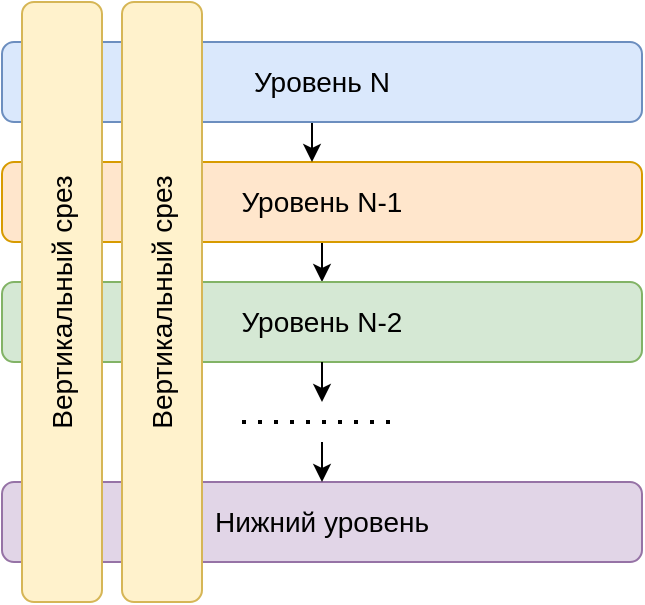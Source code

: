 <mxfile version="14.5.1" type="device"><diagram name="Page-1" id="38b20595-45e3-9b7f-d5ca-b57f44c5b66d"><mxGraphModel dx="1069" dy="612" grid="1" gridSize="10" guides="1" tooltips="1" connect="1" arrows="1" fold="1" page="1" pageScale="1" pageWidth="1100" pageHeight="850" background="#ffffff" math="0" shadow="0"><root><mxCell id="0"/><mxCell id="1" parent="0"/><mxCell id="j3oBvAermCx5UlKC5QvB-13" style="edgeStyle=orthogonalEdgeStyle;rounded=0;orthogonalLoop=1;jettySize=auto;html=1;exitX=0.5;exitY=1;exitDx=0;exitDy=0;entryX=0.5;entryY=0;entryDx=0;entryDy=0;" edge="1" parent="1" source="j3oBvAermCx5UlKC5QvB-14" target="j3oBvAermCx5UlKC5QvB-15"><mxGeometry relative="1" as="geometry"/></mxCell><mxCell id="j3oBvAermCx5UlKC5QvB-14" value="&lt;font style=&quot;font-size: 14px&quot;&gt;Уровень N-1&lt;/font&gt;" style="rounded=1;whiteSpace=wrap;html=1;fillColor=#ffe6cc;strokeColor=#d79b00;" vertex="1" parent="1"><mxGeometry x="10" y="90" width="320" height="40" as="geometry"/></mxCell><mxCell id="j3oBvAermCx5UlKC5QvB-15" value="&lt;span style=&quot;font-size: 14px&quot;&gt;Уровень N-2&lt;/span&gt;" style="rounded=1;whiteSpace=wrap;html=1;fillColor=#d5e8d4;strokeColor=#82b366;" vertex="1" parent="1"><mxGeometry x="10" y="150" width="320" height="40" as="geometry"/></mxCell><mxCell id="j3oBvAermCx5UlKC5QvB-16" value="&lt;span style=&quot;font-size: 14px&quot;&gt;Нижний уровень&lt;/span&gt;" style="rounded=1;whiteSpace=wrap;html=1;fillColor=#e1d5e7;strokeColor=#9673a6;" vertex="1" parent="1"><mxGeometry x="10" y="250" width="320" height="40" as="geometry"/></mxCell><mxCell id="j3oBvAermCx5UlKC5QvB-17" style="edgeStyle=orthogonalEdgeStyle;rounded=0;orthogonalLoop=1;jettySize=auto;html=1;exitX=0.5;exitY=1;exitDx=0;exitDy=0;" edge="1" parent="1" source="j3oBvAermCx5UlKC5QvB-15"><mxGeometry relative="1" as="geometry"><mxPoint x="175" y="140" as="sourcePoint"/><mxPoint x="170" y="210" as="targetPoint"/></mxGeometry></mxCell><mxCell id="j3oBvAermCx5UlKC5QvB-18" style="edgeStyle=orthogonalEdgeStyle;rounded=0;orthogonalLoop=1;jettySize=auto;html=1;entryX=0.5;entryY=0;entryDx=0;entryDy=0;" edge="1" parent="1" target="j3oBvAermCx5UlKC5QvB-16"><mxGeometry relative="1" as="geometry"><mxPoint x="170" y="230" as="sourcePoint"/><mxPoint x="175" y="220" as="targetPoint"/></mxGeometry></mxCell><mxCell id="j3oBvAermCx5UlKC5QvB-19" value="" style="endArrow=none;dashed=1;html=1;dashPattern=1 3;strokeWidth=2;" edge="1" parent="1"><mxGeometry width="50" height="50" relative="1" as="geometry"><mxPoint x="130" y="220.0" as="sourcePoint"/><mxPoint x="210" y="220.0" as="targetPoint"/></mxGeometry></mxCell><mxCell id="j3oBvAermCx5UlKC5QvB-20" style="edgeStyle=orthogonalEdgeStyle;rounded=0;orthogonalLoop=1;jettySize=auto;html=1;exitX=0.5;exitY=1;exitDx=0;exitDy=0;" edge="1" parent="1" source="j3oBvAermCx5UlKC5QvB-21"><mxGeometry relative="1" as="geometry"><mxPoint x="165" y="90" as="targetPoint"/></mxGeometry></mxCell><mxCell id="j3oBvAermCx5UlKC5QvB-21" value="&lt;font style=&quot;font-size: 14px&quot;&gt;Уровень N&lt;/font&gt;" style="rounded=1;whiteSpace=wrap;html=1;fillColor=#dae8fc;strokeColor=#6c8ebf;" vertex="1" parent="1"><mxGeometry x="10" y="30" width="320" height="40" as="geometry"/></mxCell><mxCell id="j3oBvAermCx5UlKC5QvB-22" value="" style="rounded=1;whiteSpace=wrap;html=1;fillColor=#fff2cc;strokeColor=#d6b656;" vertex="1" parent="1"><mxGeometry x="70" y="10" width="40" height="300" as="geometry"/></mxCell><mxCell id="j3oBvAermCx5UlKC5QvB-23" value="&lt;span style=&quot;font-size: 14px&quot;&gt;Вертикальный срез&lt;/span&gt;" style="text;html=1;strokeColor=none;fillColor=none;align=center;verticalAlign=middle;whiteSpace=wrap;rounded=0;rotation=-90;" vertex="1" parent="1"><mxGeometry x="20" y="150" width="140" height="20" as="geometry"/></mxCell><mxCell id="j3oBvAermCx5UlKC5QvB-24" value="" style="rounded=1;whiteSpace=wrap;html=1;fillColor=#fff2cc;strokeColor=#d6b656;" vertex="1" parent="1"><mxGeometry x="20" y="10" width="40" height="300" as="geometry"/></mxCell><mxCell id="j3oBvAermCx5UlKC5QvB-25" value="&lt;span style=&quot;font-size: 14px&quot;&gt;Вертикальный срез&lt;/span&gt;" style="text;html=1;strokeColor=none;fillColor=none;align=center;verticalAlign=middle;whiteSpace=wrap;rounded=0;rotation=-90;" vertex="1" parent="1"><mxGeometry x="-30" y="150" width="140" height="20" as="geometry"/></mxCell></root></mxGraphModel></diagram></mxfile>